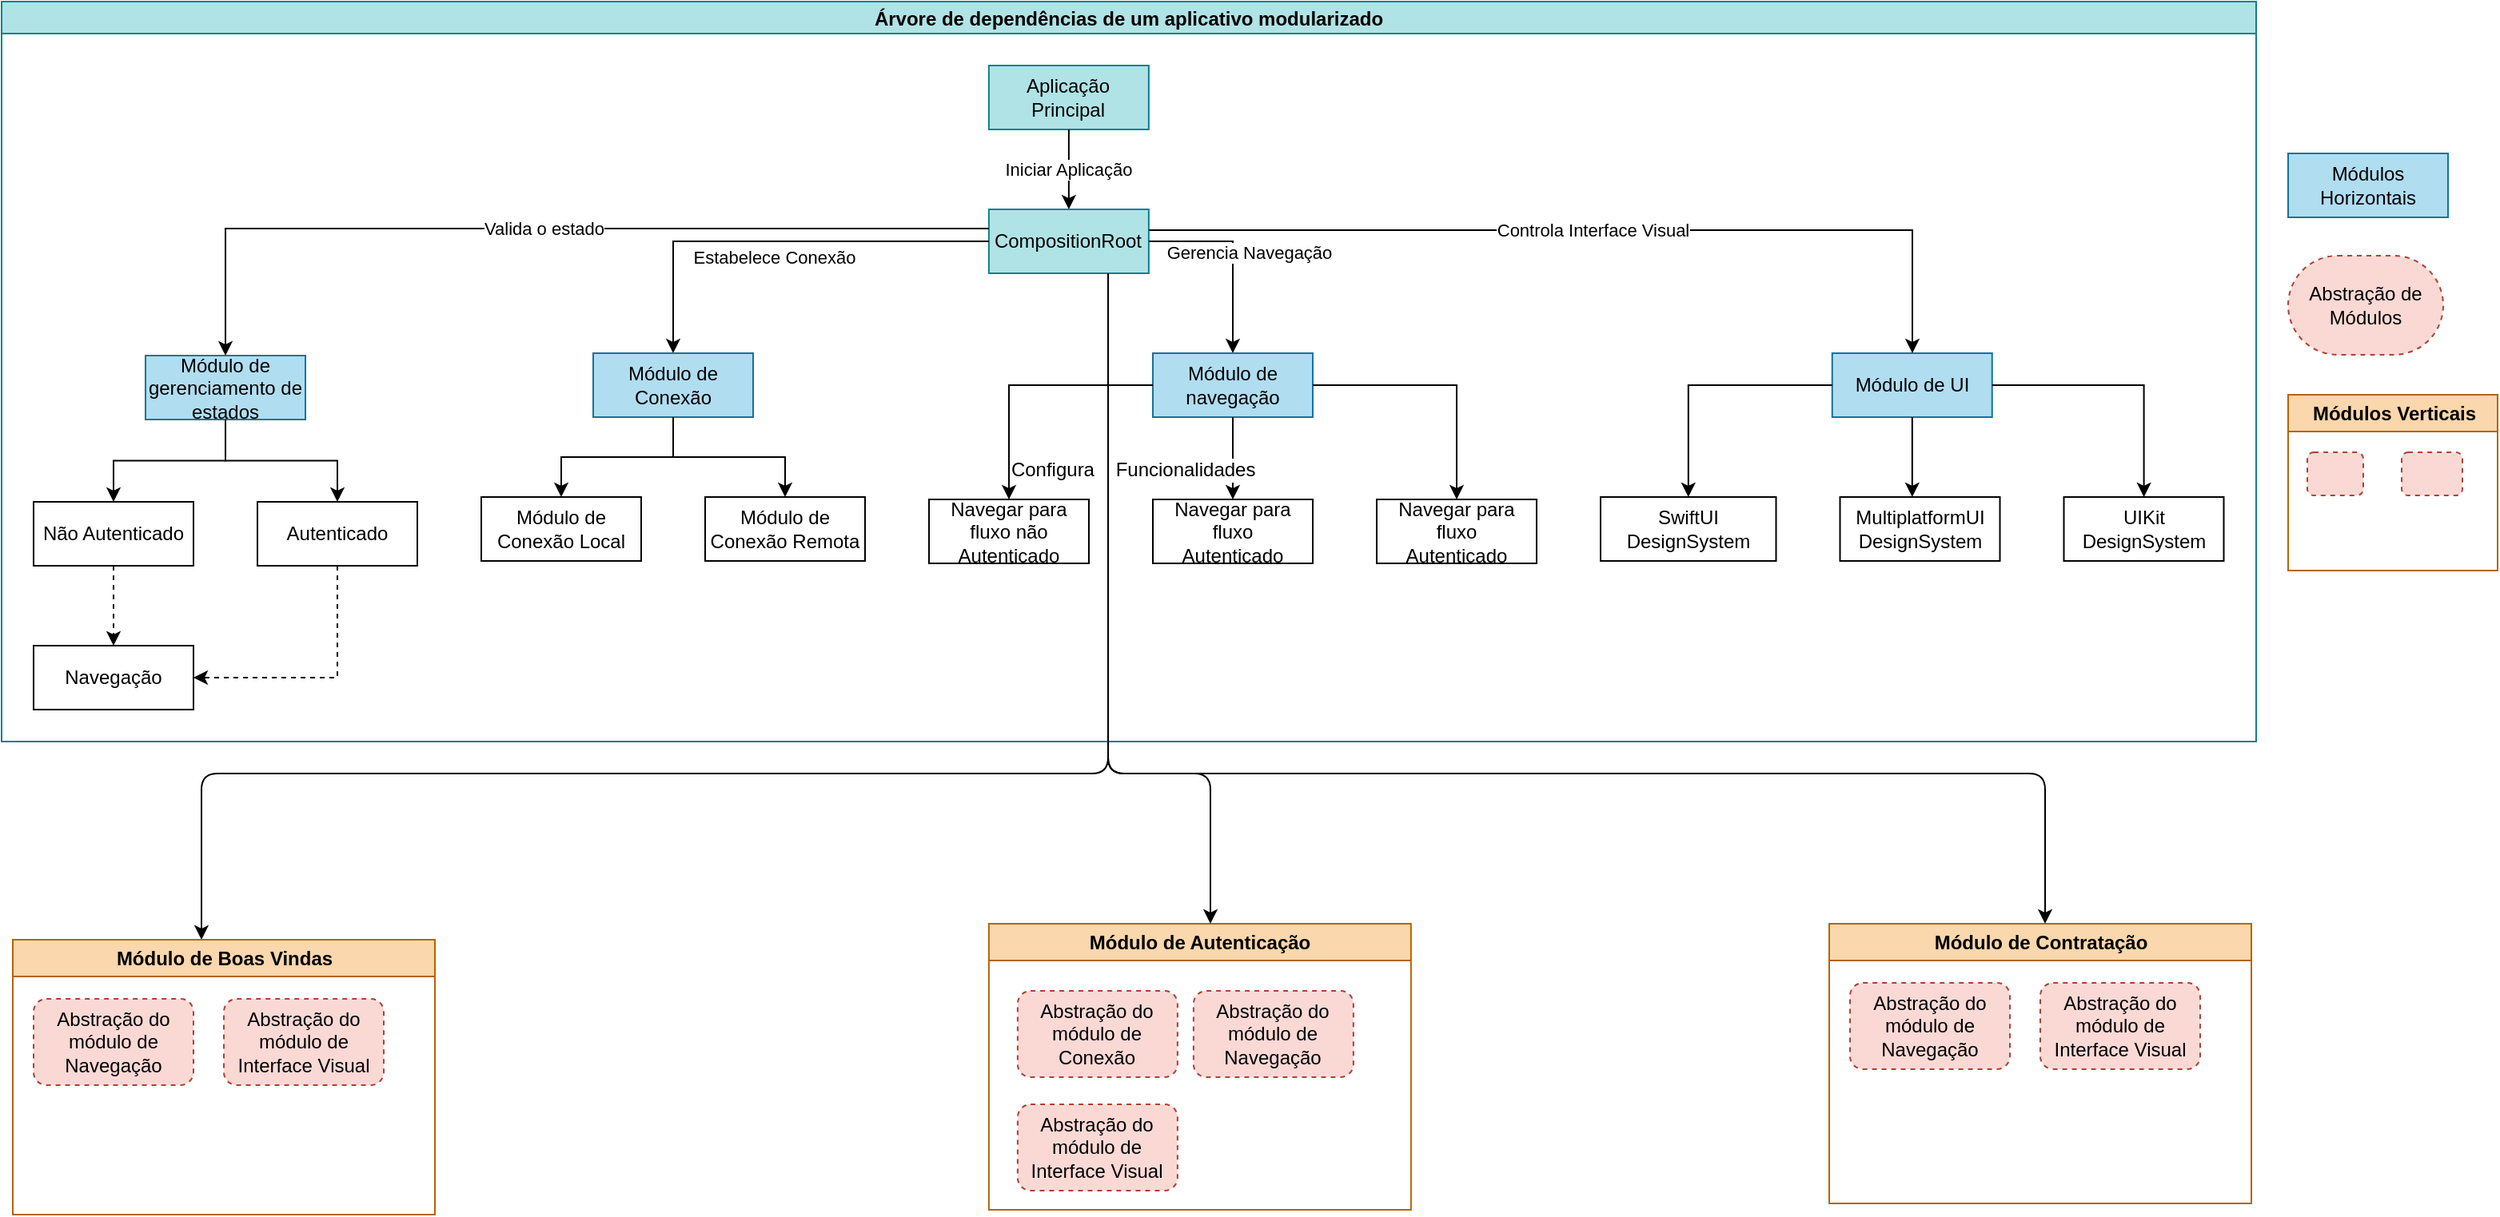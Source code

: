 <mxfile version="20.4.1" type="github" pages="2">
  <diagram id="C5RBs43oDa-KdzZeNtuy" name="Arvore de dependencias entre módulos">
    <mxGraphModel dx="2172" dy="1323" grid="0" gridSize="10" guides="1" tooltips="1" connect="0" arrows="1" fold="1" page="0" pageScale="1" pageWidth="827" pageHeight="1169" math="0" shadow="0">
      <root>
        <mxCell id="WIyWlLk6GJQsqaUBKTNV-0" />
        <mxCell id="WIyWlLk6GJQsqaUBKTNV-1" parent="WIyWlLk6GJQsqaUBKTNV-0" />
        <mxCell id="7aYJb-lIR06wyNtddDva-2" value="Árvore de dependências de um aplicativo modularizado" style="swimlane;startSize=20;horizontal=1;childLayout=treeLayout;horizontalTree=0;resizable=0;containerType=tree;strokeWidth=1;rounded=0;fillColor=#b0e3e6;strokeColor=#0e8088;" vertex="1" parent="WIyWlLk6GJQsqaUBKTNV-1">
          <mxGeometry x="20" y="50" width="1410" height="463" as="geometry" />
        </mxCell>
        <mxCell id="7aYJb-lIR06wyNtddDva-3" value="Aplicação Principal" style="whiteSpace=wrap;html=1;rounded=0;fillColor=#b0e3e6;strokeColor=#0e8088;fontStyle=0;horizontal=1;verticalAlign=middle;" vertex="1" parent="7aYJb-lIR06wyNtddDva-2">
          <mxGeometry x="617.438" y="40" width="100" height="40" as="geometry" />
        </mxCell>
        <mxCell id="7aYJb-lIR06wyNtddDva-20" value="Iniciar Aplicação" style="edgeStyle=orthogonalEdgeStyle;rounded=0;orthogonalLoop=1;jettySize=auto;html=1;" edge="1" source="7aYJb-lIR06wyNtddDva-3" target="7aYJb-lIR06wyNtddDva-21" parent="7aYJb-lIR06wyNtddDva-2">
          <mxGeometry relative="1" as="geometry" />
        </mxCell>
        <mxCell id="7aYJb-lIR06wyNtddDva-21" value="CompositionRoot" style="whiteSpace=wrap;html=1;rounded=0;fillColor=#b0e3e6;strokeColor=#0e8088;fontStyle=0;horizontal=1;verticalAlign=middle;" vertex="1" parent="7aYJb-lIR06wyNtddDva-2">
          <mxGeometry x="617.438" y="130" width="100" height="40" as="geometry" />
        </mxCell>
        <mxCell id="7aYJb-lIR06wyNtddDva-24" value="Valida o estado" style="edgeStyle=orthogonalEdgeStyle;rounded=0;orthogonalLoop=1;jettySize=auto;html=1;" edge="1" target="7aYJb-lIR06wyNtddDva-25" source="7aYJb-lIR06wyNtddDva-21" parent="7aYJb-lIR06wyNtddDva-2">
          <mxGeometry relative="1" as="geometry">
            <mxPoint x="-3615.963" y="160" as="sourcePoint" />
            <Array as="points">
              <mxPoint x="140" y="142" />
            </Array>
          </mxGeometry>
        </mxCell>
        <mxCell id="7aYJb-lIR06wyNtddDva-25" value="Módulo de gerenciamento de estados" style="whiteSpace=wrap;html=1;rounded=0;fillColor=#b1ddf0;strokeColor=#10739e;" vertex="1" parent="7aYJb-lIR06wyNtddDva-2">
          <mxGeometry x="90" y="221.5" width="100" height="40" as="geometry" />
        </mxCell>
        <mxCell id="7aYJb-lIR06wyNtddDva-33" value="" style="edgeStyle=orthogonalEdgeStyle;rounded=0;orthogonalLoop=1;jettySize=auto;html=1;" edge="1" target="7aYJb-lIR06wyNtddDva-34" source="7aYJb-lIR06wyNtddDva-25" parent="7aYJb-lIR06wyNtddDva-2">
          <mxGeometry relative="1" as="geometry">
            <mxPoint x="-3405.963" y="250" as="sourcePoint" />
          </mxGeometry>
        </mxCell>
        <mxCell id="7aYJb-lIR06wyNtddDva-34" value="Não Autenticado" style="whiteSpace=wrap;html=1;rounded=0;" vertex="1" parent="7aYJb-lIR06wyNtddDva-2">
          <mxGeometry x="20" y="313.0" width="100" height="40" as="geometry" />
        </mxCell>
        <mxCell id="7aYJb-lIR06wyNtddDva-35" value="" style="edgeStyle=orthogonalEdgeStyle;rounded=0;orthogonalLoop=1;jettySize=auto;html=1;" edge="1" target="7aYJb-lIR06wyNtddDva-36" source="7aYJb-lIR06wyNtddDva-25" parent="7aYJb-lIR06wyNtddDva-2">
          <mxGeometry relative="1" as="geometry">
            <mxPoint x="-3405.963" y="341.5" as="sourcePoint" />
          </mxGeometry>
        </mxCell>
        <mxCell id="7aYJb-lIR06wyNtddDva-57" style="edgeStyle=orthogonalEdgeStyle;rounded=0;orthogonalLoop=1;jettySize=auto;html=1;entryX=1;entryY=0.5;entryDx=0;entryDy=0;exitX=0.5;exitY=1;exitDx=0;exitDy=0;dashed=1;" edge="1" parent="7aYJb-lIR06wyNtddDva-2" source="7aYJb-lIR06wyNtddDva-36" target="7aYJb-lIR06wyNtddDva-56">
          <mxGeometry relative="1" as="geometry" />
        </mxCell>
        <mxCell id="7aYJb-lIR06wyNtddDva-36" value="Autenticado" style="whiteSpace=wrap;html=1;rounded=0;" vertex="1" parent="7aYJb-lIR06wyNtddDva-2">
          <mxGeometry x="160" y="313.0" width="100" height="40" as="geometry" />
        </mxCell>
        <mxCell id="7aYJb-lIR06wyNtddDva-55" value="" style="edgeStyle=orthogonalEdgeStyle;rounded=0;orthogonalLoop=1;jettySize=auto;html=1;dashed=1;" edge="1" target="7aYJb-lIR06wyNtddDva-56" source="7aYJb-lIR06wyNtddDva-34" parent="7aYJb-lIR06wyNtddDva-2">
          <mxGeometry relative="1" as="geometry">
            <mxPoint x="-3027.963" y="341.5" as="sourcePoint" />
          </mxGeometry>
        </mxCell>
        <mxCell id="7aYJb-lIR06wyNtddDva-56" value="Navegação" style="whiteSpace=wrap;html=1;rounded=0;" vertex="1" parent="7aYJb-lIR06wyNtddDva-2">
          <mxGeometry x="20" y="403.0" width="100" height="40" as="geometry" />
        </mxCell>
        <mxCell id="7aYJb-lIR06wyNtddDva-59" value="Gerencia Navegação" style="edgeStyle=orthogonalEdgeStyle;rounded=0;orthogonalLoop=1;jettySize=auto;html=1;" edge="1" target="7aYJb-lIR06wyNtddDva-60" source="7aYJb-lIR06wyNtddDva-21" parent="7aYJb-lIR06wyNtddDva-2">
          <mxGeometry x="-0.018" y="10" relative="1" as="geometry">
            <mxPoint x="-3027.963" y="160" as="sourcePoint" />
            <Array as="points">
              <mxPoint x="770" y="150" />
            </Array>
            <mxPoint as="offset" />
          </mxGeometry>
        </mxCell>
        <mxCell id="7aYJb-lIR06wyNtddDva-60" value="Módulo de navegação" style="whiteSpace=wrap;html=1;rounded=0;fillColor=#b1ddf0;strokeColor=#10739e;" vertex="1" parent="7aYJb-lIR06wyNtddDva-2">
          <mxGeometry x="720" y="220" width="100" height="40" as="geometry" />
        </mxCell>
        <mxCell id="7aYJb-lIR06wyNtddDva-61" value="" style="edgeStyle=orthogonalEdgeStyle;rounded=0;orthogonalLoop=1;jettySize=auto;html=1;" edge="1" target="7aYJb-lIR06wyNtddDva-62" source="7aYJb-lIR06wyNtddDva-60" parent="7aYJb-lIR06wyNtddDva-2">
          <mxGeometry relative="1" as="geometry">
            <mxPoint x="-2862.062" y="250" as="sourcePoint" />
          </mxGeometry>
        </mxCell>
        <mxCell id="7aYJb-lIR06wyNtddDva-62" value="Navegar para fluxo não Autenticado" style="whiteSpace=wrap;html=1;rounded=0;" vertex="1" parent="7aYJb-lIR06wyNtddDva-2">
          <mxGeometry x="580" y="311.5" width="100" height="40" as="geometry" />
        </mxCell>
        <mxCell id="7aYJb-lIR06wyNtddDva-65" value="" style="edgeStyle=orthogonalEdgeStyle;rounded=0;orthogonalLoop=1;jettySize=auto;html=1;" edge="1" target="7aYJb-lIR06wyNtddDva-66" source="7aYJb-lIR06wyNtddDva-60" parent="7aYJb-lIR06wyNtddDva-2">
          <mxGeometry relative="1" as="geometry">
            <mxPoint x="-2757.062" y="340" as="sourcePoint" />
          </mxGeometry>
        </mxCell>
        <mxCell id="7aYJb-lIR06wyNtddDva-66" value="Navegar para fluxo &lt;br&gt;Autenticado" style="whiteSpace=wrap;html=1;rounded=0;" vertex="1" parent="7aYJb-lIR06wyNtddDva-2">
          <mxGeometry x="720" y="311.5" width="100" height="40" as="geometry" />
        </mxCell>
        <mxCell id="7aYJb-lIR06wyNtddDva-67" value="" style="edgeStyle=orthogonalEdgeStyle;rounded=0;orthogonalLoop=1;jettySize=auto;html=1;" edge="1" target="7aYJb-lIR06wyNtddDva-68" source="7aYJb-lIR06wyNtddDva-60" parent="7aYJb-lIR06wyNtddDva-2">
          <mxGeometry x="-0.125" relative="1" as="geometry">
            <mxPoint x="-2512.062" y="340" as="sourcePoint" />
            <mxPoint as="offset" />
          </mxGeometry>
        </mxCell>
        <mxCell id="7aYJb-lIR06wyNtddDva-68" value="Navegar para fluxo &lt;br&gt;Autenticado" style="whiteSpace=wrap;html=1;rounded=0;" vertex="1" parent="7aYJb-lIR06wyNtddDva-2">
          <mxGeometry x="860" y="311.5" width="100" height="40" as="geometry" />
        </mxCell>
        <mxCell id="7aYJb-lIR06wyNtddDva-69" value="Estabelece Conexão" style="edgeStyle=orthogonalEdgeStyle;rounded=0;orthogonalLoop=1;jettySize=auto;html=1;strokeColor=default;" edge="1" target="7aYJb-lIR06wyNtddDva-70" source="7aYJb-lIR06wyNtddDva-21" parent="7aYJb-lIR06wyNtddDva-2">
          <mxGeometry x="0.003" y="10" relative="1" as="geometry">
            <mxPoint x="-2397.062" y="150" as="sourcePoint" />
            <Array as="points">
              <mxPoint x="420" y="150" />
            </Array>
            <mxPoint as="offset" />
          </mxGeometry>
        </mxCell>
        <mxCell id="7aYJb-lIR06wyNtddDva-70" value="Módulo de Conexão" style="whiteSpace=wrap;html=1;rounded=0;fillColor=#b1ddf0;strokeColor=#10739e;" vertex="1" parent="7aYJb-lIR06wyNtddDva-2">
          <mxGeometry x="370" y="220" width="100" height="40" as="geometry" />
        </mxCell>
        <mxCell id="7aYJb-lIR06wyNtddDva-71" value="" style="edgeStyle=orthogonalEdgeStyle;rounded=0;orthogonalLoop=1;jettySize=auto;html=1;" edge="1" target="7aYJb-lIR06wyNtddDva-72" source="7aYJb-lIR06wyNtddDva-70" parent="7aYJb-lIR06wyNtddDva-2">
          <mxGeometry relative="1" as="geometry">
            <mxPoint x="-1976.062" y="220" as="sourcePoint" />
          </mxGeometry>
        </mxCell>
        <mxCell id="7aYJb-lIR06wyNtddDva-72" value="Módulo de Conexão Remota" style="whiteSpace=wrap;html=1;rounded=0;" vertex="1" parent="7aYJb-lIR06wyNtddDva-2">
          <mxGeometry x="440" y="310" width="100" height="40" as="geometry" />
        </mxCell>
        <mxCell id="7aYJb-lIR06wyNtddDva-73" value="" style="edgeStyle=orthogonalEdgeStyle;rounded=0;orthogonalLoop=1;jettySize=auto;html=1;" edge="1" target="7aYJb-lIR06wyNtddDva-74" source="7aYJb-lIR06wyNtddDva-70" parent="7aYJb-lIR06wyNtddDva-2">
          <mxGeometry relative="1" as="geometry">
            <mxPoint x="-1976.062" y="220" as="sourcePoint" />
          </mxGeometry>
        </mxCell>
        <mxCell id="7aYJb-lIR06wyNtddDva-74" value="Módulo de Conexão Local" style="whiteSpace=wrap;html=1;rounded=0;" vertex="1" parent="7aYJb-lIR06wyNtddDva-2">
          <mxGeometry x="300" y="310" width="100" height="40" as="geometry" />
        </mxCell>
        <mxCell id="7aYJb-lIR06wyNtddDva-113" value="Módulo de UI" style="whiteSpace=wrap;html=1;rounded=0;fillColor=#b1ddf0;strokeColor=#10739e;" vertex="1" parent="7aYJb-lIR06wyNtddDva-2">
          <mxGeometry x="1144.875" y="220" width="100" height="40" as="geometry" />
        </mxCell>
        <mxCell id="7aYJb-lIR06wyNtddDva-112" value="Controla Interface Visual" style="edgeStyle=orthogonalEdgeStyle;rounded=0;orthogonalLoop=1;jettySize=auto;html=1;" edge="1" target="7aYJb-lIR06wyNtddDva-113" source="7aYJb-lIR06wyNtddDva-21" parent="7aYJb-lIR06wyNtddDva-2">
          <mxGeometry relative="1" as="geometry">
            <mxPoint x="127.562" y="280" as="sourcePoint" />
            <Array as="points">
              <mxPoint x="1195" y="143" />
            </Array>
          </mxGeometry>
        </mxCell>
        <mxCell id="7aYJb-lIR06wyNtddDva-114" value="" style="edgeStyle=orthogonalEdgeStyle;rounded=0;orthogonalLoop=1;jettySize=auto;html=1;" edge="1" target="7aYJb-lIR06wyNtddDva-115" source="7aYJb-lIR06wyNtddDva-113" parent="7aYJb-lIR06wyNtddDva-2">
          <mxGeometry relative="1" as="geometry">
            <mxPoint x="-53.188" y="220" as="sourcePoint" />
          </mxGeometry>
        </mxCell>
        <mxCell id="7aYJb-lIR06wyNtddDva-120" value="" style="edgeStyle=orthogonalEdgeStyle;rounded=0;orthogonalLoop=1;jettySize=auto;html=1;" edge="1" target="7aYJb-lIR06wyNtddDva-121" source="7aYJb-lIR06wyNtddDva-113" parent="7aYJb-lIR06wyNtddDva-2">
          <mxGeometry relative="1" as="geometry">
            <mxPoint x="507.562" y="220" as="sourcePoint" />
            <Array as="points">
              <mxPoint x="1195" y="295" />
              <mxPoint x="1195" y="295" />
            </Array>
          </mxGeometry>
        </mxCell>
        <mxCell id="7aYJb-lIR06wyNtddDva-115" value="UIKit&lt;br&gt;DesignSystem" style="whiteSpace=wrap;html=1;rounded=0;" vertex="1" parent="7aYJb-lIR06wyNtddDva-2">
          <mxGeometry x="1289.75" y="310" width="100" height="40" as="geometry" />
        </mxCell>
        <mxCell id="7aYJb-lIR06wyNtddDva-117" value="SwiftUI&lt;br&gt;DesignSystem" style="whiteSpace=wrap;html=1;rounded=0;" vertex="1" parent="7aYJb-lIR06wyNtddDva-2">
          <mxGeometry x="1000" y="310" width="109.75" height="40" as="geometry" />
        </mxCell>
        <mxCell id="7aYJb-lIR06wyNtddDva-116" value="" style="edgeStyle=orthogonalEdgeStyle;rounded=0;orthogonalLoop=1;jettySize=auto;html=1;" edge="1" target="7aYJb-lIR06wyNtddDva-117" source="7aYJb-lIR06wyNtddDva-113" parent="7aYJb-lIR06wyNtddDva-2">
          <mxGeometry relative="1" as="geometry">
            <mxPoint x="-1123.188" y="200" as="sourcePoint" />
          </mxGeometry>
        </mxCell>
        <mxCell id="7aYJb-lIR06wyNtddDva-121" value="MultiplatformUI&lt;br&gt;DesignSystem" style="whiteSpace=wrap;html=1;rounded=0;" vertex="1" parent="7aYJb-lIR06wyNtddDva-2">
          <mxGeometry x="1149.75" y="310" width="100" height="40" as="geometry" />
        </mxCell>
        <mxCell id="4rp3ItY7vsbw92JvsiXS-11" value="Módulo de Autenticação" style="swimlane;rounded=0;strokeColor=#b46504;fontFamily=Helvetica;fontSize=12;fillColor=#fad7ac;html=1;" vertex="1" parent="WIyWlLk6GJQsqaUBKTNV-1">
          <mxGeometry x="637.44" y="627" width="264" height="179" as="geometry" />
        </mxCell>
        <mxCell id="4rp3ItY7vsbw92JvsiXS-8" value="Abstração do módulo de Conexão" style="whiteSpace=wrap;html=1;rounded=1;fillColor=#fad9d5;strokeColor=#ae4132;dashed=1;" vertex="1" parent="4rp3ItY7vsbw92JvsiXS-11">
          <mxGeometry x="18" y="42" width="100" height="54" as="geometry" />
        </mxCell>
        <mxCell id="4rp3ItY7vsbw92JvsiXS-10" value="Abstração do módulo de Navegação" style="whiteSpace=wrap;html=1;rounded=1;fillColor=#fad9d5;strokeColor=#ae4132;dashed=1;" vertex="1" parent="4rp3ItY7vsbw92JvsiXS-11">
          <mxGeometry x="128" y="42" width="100" height="54" as="geometry" />
        </mxCell>
        <mxCell id="4rp3ItY7vsbw92JvsiXS-9" value="Abstração do módulo de Interface Visual" style="whiteSpace=wrap;html=1;rounded=1;fillColor=#fad9d5;strokeColor=#ae4132;dashed=1;" vertex="1" parent="4rp3ItY7vsbw92JvsiXS-11">
          <mxGeometry x="18" y="113" width="100" height="54" as="geometry" />
        </mxCell>
        <mxCell id="4rp3ItY7vsbw92JvsiXS-13" style="edgeStyle=orthogonalEdgeStyle;orthogonalLoop=1;jettySize=auto;html=1;fontFamily=Helvetica;fontSize=12;fontColor=default;" edge="1" parent="WIyWlLk6GJQsqaUBKTNV-1" source="7aYJb-lIR06wyNtddDva-21" target="4rp3ItY7vsbw92JvsiXS-11">
          <mxGeometry relative="1" as="geometry">
            <Array as="points">
              <mxPoint x="712" y="533" />
              <mxPoint x="776" y="533" />
            </Array>
          </mxGeometry>
        </mxCell>
        <mxCell id="4rp3ItY7vsbw92JvsiXS-14" value="Configura&amp;nbsp; &amp;nbsp; Funcionalidades&amp;nbsp;" style="edgeLabel;html=1;align=center;verticalAlign=middle;resizable=0;points=[];fontSize=12;fontFamily=Helvetica;fontColor=default;" vertex="1" connectable="0" parent="4rp3ItY7vsbw92JvsiXS-13">
          <mxGeometry x="-0.492" relative="1" as="geometry">
            <mxPoint x="17" y="3" as="offset" />
          </mxGeometry>
        </mxCell>
        <mxCell id="4rp3ItY7vsbw92JvsiXS-19" style="edgeStyle=orthogonalEdgeStyle;orthogonalLoop=1;jettySize=auto;html=1;fontFamily=Helvetica;fontSize=12;fontColor=default;" edge="1" parent="WIyWlLk6GJQsqaUBKTNV-1" source="7aYJb-lIR06wyNtddDva-21" target="4rp3ItY7vsbw92JvsiXS-15">
          <mxGeometry relative="1" as="geometry">
            <Array as="points">
              <mxPoint x="712" y="533" />
              <mxPoint x="145" y="533" />
            </Array>
          </mxGeometry>
        </mxCell>
        <mxCell id="4rp3ItY7vsbw92JvsiXS-20" value="Módulo de Contratação" style="swimlane;rounded=0;strokeColor=#b46504;fontFamily=Helvetica;fontSize=12;fillColor=#fad7ac;html=1;" vertex="1" parent="WIyWlLk6GJQsqaUBKTNV-1">
          <mxGeometry x="1163" y="627" width="264" height="175" as="geometry" />
        </mxCell>
        <mxCell id="4rp3ItY7vsbw92JvsiXS-21" value="Abstração do módulo de Navegação" style="whiteSpace=wrap;html=1;rounded=1;fillColor=#fad9d5;strokeColor=#ae4132;dashed=1;" vertex="1" parent="4rp3ItY7vsbw92JvsiXS-20">
          <mxGeometry x="13" y="37" width="100" height="54" as="geometry" />
        </mxCell>
        <mxCell id="4rp3ItY7vsbw92JvsiXS-22" value="Abstração do módulo de Interface Visual" style="whiteSpace=wrap;html=1;rounded=1;fillColor=#fad9d5;strokeColor=#ae4132;dashed=1;" vertex="1" parent="4rp3ItY7vsbw92JvsiXS-20">
          <mxGeometry x="132" y="37" width="100" height="54" as="geometry" />
        </mxCell>
        <mxCell id="4rp3ItY7vsbw92JvsiXS-23" style="edgeStyle=orthogonalEdgeStyle;orthogonalLoop=1;jettySize=auto;html=1;fontFamily=Helvetica;fontSize=12;fontColor=default;" edge="1" parent="WIyWlLk6GJQsqaUBKTNV-1" source="7aYJb-lIR06wyNtddDva-21" target="4rp3ItY7vsbw92JvsiXS-20">
          <mxGeometry relative="1" as="geometry">
            <Array as="points">
              <mxPoint x="712" y="533" />
              <mxPoint x="1298" y="533" />
            </Array>
          </mxGeometry>
        </mxCell>
        <mxCell id="4rp3ItY7vsbw92JvsiXS-40" value="" style="group" vertex="1" connectable="0" parent="WIyWlLk6GJQsqaUBKTNV-1">
          <mxGeometry x="1449.995" y="145" width="131.005" height="261" as="geometry" />
        </mxCell>
        <mxCell id="4rp3ItY7vsbw92JvsiXS-2" value="Módulos Horizontais" style="whiteSpace=wrap;html=1;rounded=0;fillColor=#b1ddf0;strokeColor=#10739e;" vertex="1" parent="4rp3ItY7vsbw92JvsiXS-40">
          <mxGeometry width="100" height="40" as="geometry" />
        </mxCell>
        <mxCell id="4rp3ItY7vsbw92JvsiXS-30" value="Módulos Verticais" style="swimlane;rounded=0;strokeColor=#b46504;fontFamily=Helvetica;fontSize=12;fillColor=#fad7ac;html=1;" vertex="1" parent="4rp3ItY7vsbw92JvsiXS-40">
          <mxGeometry x="0.005" y="151" width="131" height="110" as="geometry" />
        </mxCell>
        <mxCell id="4rp3ItY7vsbw92JvsiXS-33" value="" style="whiteSpace=wrap;html=1;rounded=1;fillColor=#fad9d5;strokeColor=#ae4132;dashed=1;" vertex="1" parent="4rp3ItY7vsbw92JvsiXS-30">
          <mxGeometry x="71" y="36" width="38" height="27" as="geometry" />
        </mxCell>
        <mxCell id="4rp3ItY7vsbw92JvsiXS-34" value="" style="whiteSpace=wrap;html=1;rounded=1;fillColor=#fad9d5;strokeColor=#ae4132;dashed=1;" vertex="1" parent="4rp3ItY7vsbw92JvsiXS-30">
          <mxGeometry x="12" y="36" width="35" height="27" as="geometry" />
        </mxCell>
        <mxCell id="4rp3ItY7vsbw92JvsiXS-35" value="Abstração de Módulos" style="whiteSpace=wrap;html=1;rounded=1;fillColor=#fad9d5;strokeColor=#ae4132;dashed=1;arcSize=50;" vertex="1" parent="4rp3ItY7vsbw92JvsiXS-40">
          <mxGeometry x="0.005" y="64" width="97" height="62" as="geometry" />
        </mxCell>
        <mxCell id="4rp3ItY7vsbw92JvsiXS-15" value="Módulo de Boas Vindas" style="swimlane;rounded=0;strokeColor=#b46504;fontFamily=Helvetica;fontSize=12;fillColor=#fad7ac;html=1;" vertex="1" parent="WIyWlLk6GJQsqaUBKTNV-1">
          <mxGeometry x="27" y="637" width="264" height="172" as="geometry" />
        </mxCell>
        <mxCell id="4rp3ItY7vsbw92JvsiXS-17" value="Abstração do módulo de Navegação" style="whiteSpace=wrap;html=1;rounded=1;fillColor=#fad9d5;strokeColor=#ae4132;dashed=1;" vertex="1" parent="4rp3ItY7vsbw92JvsiXS-15">
          <mxGeometry x="13" y="37" width="100" height="54" as="geometry" />
        </mxCell>
        <mxCell id="4rp3ItY7vsbw92JvsiXS-18" value="Abstração do módulo de Interface Visual" style="whiteSpace=wrap;html=1;rounded=1;fillColor=#fad9d5;strokeColor=#ae4132;dashed=1;" vertex="1" parent="4rp3ItY7vsbw92JvsiXS-15">
          <mxGeometry x="132" y="37" width="100" height="54" as="geometry" />
        </mxCell>
      </root>
    </mxGraphModel>
  </diagram>
  <diagram id="guU1XKmuLipd7dK7uSpI" name="Página-2">
    <mxGraphModel dx="1372" dy="836" grid="0" gridSize="10" guides="1" tooltips="1" connect="1" arrows="1" fold="1" page="1" pageScale="1" pageWidth="827" pageHeight="1169" math="0" shadow="0">
      <root>
        <mxCell id="0" />
        <mxCell id="1" parent="0" />
        <mxCell id="fw91jjUeY6QGjUXj6UHb-1" value="Arquitetura de um módulo Cadastro (Sign Up) Utilizando VIP" style="swimlane;startSize=20;horizontal=1;childLayout=treeLayout;horizontalTree=0;resizable=0;containerType=tree;strokeWidth=2;swimlaneLine=1;rounded=0;" vertex="1" parent="1">
          <mxGeometry x="40" y="730" width="1220" height="398.426" as="geometry" />
        </mxCell>
        <mxCell id="fw91jjUeY6QGjUXj6UHb-2" value="" style="rounded=0;whiteSpace=wrap;html=1;fillStyle=solid;strokeColor=#d6b656;strokeWidth=1;fillColor=#fff2cc;" vertex="1" parent="fw91jjUeY6QGjUXj6UHb-1">
          <mxGeometry x="20" y="40" width="340" height="120" as="geometry" />
        </mxCell>
        <mxCell id="fw91jjUeY6QGjUXj6UHb-3" value="&lt;b&gt;Presenter&lt;/b&gt;" style="text;html=1;strokeColor=none;fillColor=none;align=center;verticalAlign=middle;whiteSpace=wrap;rounded=0;dashed=1;fillStyle=solid;strokeWidth=1;" vertex="1" parent="fw91jjUeY6QGjUXj6UHb-1">
          <mxGeometry x="270" y="30" width="60" height="30" as="geometry" />
        </mxCell>
        <mxCell id="fw91jjUeY6QGjUXj6UHb-4" value="" style="group;fillColor=none;rounded=0;" vertex="1" connectable="0" parent="fw91jjUeY6QGjUXj6UHb-1">
          <mxGeometry x="440" y="40" width="310" height="120" as="geometry" />
        </mxCell>
        <mxCell id="fw91jjUeY6QGjUXj6UHb-5" value="" style="group;fillColor=#FF9999;strokeColor=#CC0000;rounded=0;" vertex="1" connectable="0" parent="fw91jjUeY6QGjUXj6UHb-4">
          <mxGeometry width="310" height="31.579" as="geometry" />
        </mxCell>
        <mxCell id="fw91jjUeY6QGjUXj6UHb-6" value="&lt;b&gt;Domain&lt;/b&gt;" style="text;html=1;strokeColor=none;fillColor=none;align=center;verticalAlign=middle;whiteSpace=wrap;rounded=0;dashed=1;fillStyle=dots;strokeWidth=1;" vertex="1" parent="fw91jjUeY6QGjUXj6UHb-5">
          <mxGeometry x="84.193" y="8.419" width="155.0" height="10.526" as="geometry" />
        </mxCell>
        <mxCell id="fw91jjUeY6QGjUXj6UHb-7" value="" style="rounded=0;whiteSpace=wrap;html=1;fillStyle=solid;strokeColor=#990000;strokeWidth=1;fillColor=#FF9999;" vertex="1" parent="fw91jjUeY6QGjUXj6UHb-4">
          <mxGeometry y="31.579" width="310" height="88.421" as="geometry" />
        </mxCell>
        <mxCell id="fw91jjUeY6QGjUXj6UHb-8" value="&lt;b&gt;AddAccount&lt;/b&gt;" style="rounded=0;whiteSpace=wrap;html=1;fillStyle=solid;strokeColor=#999900;strokeWidth=1;fillColor=none;dashed=1;" vertex="1" parent="fw91jjUeY6QGjUXj6UHb-4">
          <mxGeometry x="72.056" y="50.949" width="165.888" height="35.093" as="geometry" />
        </mxCell>
        <mxCell id="fw91jjUeY6QGjUXj6UHb-9" style="edgeStyle=orthogonalEdgeStyle;rounded=0;orthogonalLoop=1;jettySize=auto;html=1;strokeColor=#999900;strokeWidth=2;fillColor=#fff2cc;" edge="1" parent="fw91jjUeY6QGjUXj6UHb-1" source="fw91jjUeY6QGjUXj6UHb-10" target="fw91jjUeY6QGjUXj6UHb-8">
          <mxGeometry relative="1" as="geometry">
            <Array as="points">
              <mxPoint x="340" y="110" />
              <mxPoint x="340" y="110" />
            </Array>
          </mxGeometry>
        </mxCell>
        <mxCell id="fw91jjUeY6QGjUXj6UHb-10" value="&lt;b&gt;SignupViewPresenter&lt;/b&gt;" style="rounded=0;whiteSpace=wrap;html=1;fillStyle=solid;strokeColor=#999900;strokeWidth=1;fillColor=none;" vertex="1" parent="fw91jjUeY6QGjUXj6UHb-1">
          <mxGeometry x="100" y="86.61" width="138.86" height="46.79" as="geometry" />
        </mxCell>
        <mxCell id="fw91jjUeY6QGjUXj6UHb-11" value="" style="group;rounded=0;" vertex="1" connectable="0" parent="fw91jjUeY6QGjUXj6UHb-1">
          <mxGeometry x="20" y="190" width="340" height="110" as="geometry" />
        </mxCell>
        <mxCell id="fw91jjUeY6QGjUXj6UHb-12" value="" style="rounded=0;whiteSpace=wrap;html=1;fillStyle=solid;strokeColor=#d79b00;strokeWidth=1;fillColor=#ffe6cc;" vertex="1" parent="fw91jjUeY6QGjUXj6UHb-11">
          <mxGeometry width="340" height="110" as="geometry" />
        </mxCell>
        <mxCell id="fw91jjUeY6QGjUXj6UHb-13" value="&lt;b&gt;UI&lt;/b&gt;" style="text;html=1;strokeColor=none;fillColor=none;align=center;verticalAlign=middle;whiteSpace=wrap;rounded=0;dashed=1;fillStyle=solid;strokeWidth=1;" vertex="1" parent="fw91jjUeY6QGjUXj6UHb-11">
          <mxGeometry x="250" width="60" height="22.759" as="geometry" />
        </mxCell>
        <mxCell id="fw91jjUeY6QGjUXj6UHb-14" value="&lt;b&gt;SignupView&lt;/b&gt;" style="rounded=0;whiteSpace=wrap;html=1;fillStyle=solid;strokeColor=#999900;strokeWidth=1;fillColor=none;" vertex="1" parent="fw91jjUeY6QGjUXj6UHb-11">
          <mxGeometry x="80" y="38.534" width="138.86" height="32.924" as="geometry" />
        </mxCell>
        <mxCell id="fw91jjUeY6QGjUXj6UHb-15" style="edgeStyle=orthogonalEdgeStyle;rounded=0;orthogonalLoop=1;jettySize=auto;html=1;strokeColor=#999900;strokeWidth=2;" edge="1" parent="fw91jjUeY6QGjUXj6UHb-1" source="fw91jjUeY6QGjUXj6UHb-14" target="fw91jjUeY6QGjUXj6UHb-10">
          <mxGeometry relative="1" as="geometry">
            <Array as="points">
              <mxPoint x="180" y="160" />
              <mxPoint x="180" y="160" />
            </Array>
          </mxGeometry>
        </mxCell>
        <mxCell id="fw91jjUeY6QGjUXj6UHb-16" value="" style="group;fillColor=none;strokeColor=#6c8ebf;rounded=0;" vertex="1" connectable="0" parent="fw91jjUeY6QGjUXj6UHb-1">
          <mxGeometry x="861" y="190" width="360" height="120" as="geometry" />
        </mxCell>
        <mxCell id="fw91jjUeY6QGjUXj6UHb-17" value="" style="group;fillColor=#dae8fc;strokeColor=#6c8ebf;rounded=0;" vertex="1" connectable="0" parent="fw91jjUeY6QGjUXj6UHb-16">
          <mxGeometry width="360" height="31.579" as="geometry" />
        </mxCell>
        <mxCell id="fw91jjUeY6QGjUXj6UHb-18" value="&lt;b&gt;Infrastructure&lt;/b&gt;" style="text;html=1;strokeColor=#6c8ebf;fillColor=#dae8fc;align=center;verticalAlign=middle;whiteSpace=wrap;rounded=0;fillStyle=auto;strokeWidth=1;" vertex="1" parent="fw91jjUeY6QGjUXj6UHb-17">
          <mxGeometry x="97.773" y="8.419" width="180.0" height="10.526" as="geometry" />
        </mxCell>
        <mxCell id="fw91jjUeY6QGjUXj6UHb-19" value="" style="rounded=0;whiteSpace=wrap;html=1;fillStyle=solid;strokeColor=#6c8ebf;strokeWidth=1;fillColor=#dae8fc;" vertex="1" parent="fw91jjUeY6QGjUXj6UHb-16">
          <mxGeometry y="31.579" width="360" height="88.421" as="geometry" />
        </mxCell>
        <mxCell id="fw91jjUeY6QGjUXj6UHb-20" value="&lt;b&gt;HttpPostClientAdapter&lt;/b&gt;" style="rounded=0;whiteSpace=wrap;html=1;fillStyle=solid;strokeColor=#004C99;strokeWidth=1;fillColor=none;" vertex="1" parent="fw91jjUeY6QGjUXj6UHb-16">
          <mxGeometry x="83.678" y="58.239" width="192.645" height="35.093" as="geometry" />
        </mxCell>
        <mxCell id="fw91jjUeY6QGjUXj6UHb-21" value="&lt;b&gt;UIDesignSystemModule&lt;/b&gt;" style="rounded=0;whiteSpace=wrap;html=1;fillStyle=solid;strokeColor=#999900;strokeWidth=1;fillColor=none;" vertex="1" parent="fw91jjUeY6QGjUXj6UHb-1">
          <mxGeometry x="100" y="349.998" width="138.86" height="32.924" as="geometry" />
        </mxCell>
        <mxCell id="fw91jjUeY6QGjUXj6UHb-22" value="" style="edgeStyle=orthogonalEdgeStyle;rounded=0;orthogonalLoop=1;jettySize=auto;html=1;strokeColor=#D6B656;strokeWidth=2;" edge="1" parent="fw91jjUeY6QGjUXj6UHb-1" source="fw91jjUeY6QGjUXj6UHb-14" target="fw91jjUeY6QGjUXj6UHb-21">
          <mxGeometry relative="1" as="geometry">
            <Array as="points">
              <mxPoint x="180" y="320" />
              <mxPoint x="180" y="320" />
            </Array>
          </mxGeometry>
        </mxCell>
        <mxCell id="fw91jjUeY6QGjUXj6UHb-23" value="&lt;b&gt;NetworkModule&lt;/b&gt;" style="rounded=0;whiteSpace=wrap;html=1;fillStyle=solid;strokeColor=#004C99;strokeWidth=1;fillColor=none;" vertex="1" parent="fw91jjUeY6QGjUXj6UHb-1">
          <mxGeometry x="944.678" y="350.002" width="192.645" height="35.093" as="geometry" />
        </mxCell>
        <mxCell id="fw91jjUeY6QGjUXj6UHb-24" value="" style="edgeStyle=orthogonalEdgeStyle;rounded=0;orthogonalLoop=1;jettySize=auto;html=1;strokeColor=#000099;strokeWidth=2;" edge="1" parent="fw91jjUeY6QGjUXj6UHb-1" source="fw91jjUeY6QGjUXj6UHb-20" target="fw91jjUeY6QGjUXj6UHb-23">
          <mxGeometry relative="1" as="geometry" />
        </mxCell>
        <mxCell id="fw91jjUeY6QGjUXj6UHb-25" value="" style="group;rounded=0;" vertex="1" connectable="0" parent="fw91jjUeY6QGjUXj6UHb-1">
          <mxGeometry x="850" y="40.0" width="360" height="160" as="geometry" />
        </mxCell>
        <mxCell id="fw91jjUeY6QGjUXj6UHb-26" value="" style="group;fillColor=#d5e8d4;strokeColor=#82b366;rounded=0;" vertex="1" connectable="0" parent="fw91jjUeY6QGjUXj6UHb-25">
          <mxGeometry width="360.0" height="37.427" as="geometry" />
        </mxCell>
        <mxCell id="fw91jjUeY6QGjUXj6UHb-27" value="&lt;b&gt;Interactor&lt;/b&gt;" style="text;html=1;strokeColor=#82b366;fillColor=#d5e8d4;align=center;verticalAlign=middle;whiteSpace=wrap;rounded=0;fillStyle=auto;strokeWidth=1;" vertex="1" parent="fw91jjUeY6QGjUXj6UHb-26">
          <mxGeometry x="97.773" y="9.978" width="180.0" height="12.476" as="geometry" />
        </mxCell>
        <mxCell id="fw91jjUeY6QGjUXj6UHb-28" value="" style="rounded=0;whiteSpace=wrap;html=1;fillStyle=solid;strokeColor=#82b366;strokeWidth=1;fillColor=#d5e8d4;" vertex="1" parent="fw91jjUeY6QGjUXj6UHb-25">
          <mxGeometry y="37.43" width="360" height="82.57" as="geometry" />
        </mxCell>
        <mxCell id="fw91jjUeY6QGjUXj6UHb-29" value="RemoteAddAccount" style="rounded=0;whiteSpace=wrap;html=1;fillStyle=solid;strokeColor=#82b366;strokeWidth=1;fillColor=#d5e8d4;" vertex="1" parent="fw91jjUeY6QGjUXj6UHb-25">
          <mxGeometry x="32.727" y="60.809" width="114.545" height="46.791" as="geometry" />
        </mxCell>
        <mxCell id="fw91jjUeY6QGjUXj6UHb-30" value="HttpPostClient" style="rounded=0;whiteSpace=wrap;html=1;fillStyle=solid;strokeColor=#82b366;strokeWidth=1;fillColor=#d5e8d4;dashed=1;" vertex="1" parent="fw91jjUeY6QGjUXj6UHb-25">
          <mxGeometry x="188.182" y="60.809" width="122.727" height="45.858" as="geometry" />
        </mxCell>
        <mxCell id="fw91jjUeY6QGjUXj6UHb-31" value="" style="edgeStyle=orthogonalEdgeStyle;rounded=0;orthogonalLoop=1;jettySize=auto;html=1;strokeColor=#006600;strokeWidth=2;" edge="1" parent="fw91jjUeY6QGjUXj6UHb-25" source="fw91jjUeY6QGjUXj6UHb-29" target="fw91jjUeY6QGjUXj6UHb-30">
          <mxGeometry relative="1" as="geometry" />
        </mxCell>
        <mxCell id="fw91jjUeY6QGjUXj6UHb-32" style="edgeStyle=orthogonalEdgeStyle;rounded=0;orthogonalLoop=1;jettySize=auto;html=1;strokeColor=#006600;strokeWidth=2;" edge="1" parent="fw91jjUeY6QGjUXj6UHb-1" source="fw91jjUeY6QGjUXj6UHb-29" target="fw91jjUeY6QGjUXj6UHb-8">
          <mxGeometry relative="1" as="geometry">
            <mxPoint x="730" y="284.25" as="targetPoint" />
            <Array as="points">
              <mxPoint x="880" y="124" />
              <mxPoint x="880" y="124" />
            </Array>
          </mxGeometry>
        </mxCell>
        <mxCell id="fw91jjUeY6QGjUXj6UHb-33" style="edgeStyle=orthogonalEdgeStyle;rounded=0;orthogonalLoop=1;jettySize=auto;html=1;strokeColor=#004C99;strokeWidth=2;" edge="1" parent="fw91jjUeY6QGjUXj6UHb-1" source="fw91jjUeY6QGjUXj6UHb-20" target="fw91jjUeY6QGjUXj6UHb-30">
          <mxGeometry relative="1" as="geometry">
            <Array as="points">
              <mxPoint x="1180" y="266" />
              <mxPoint x="1180" y="124" />
            </Array>
          </mxGeometry>
        </mxCell>
      </root>
    </mxGraphModel>
  </diagram>
</mxfile>
